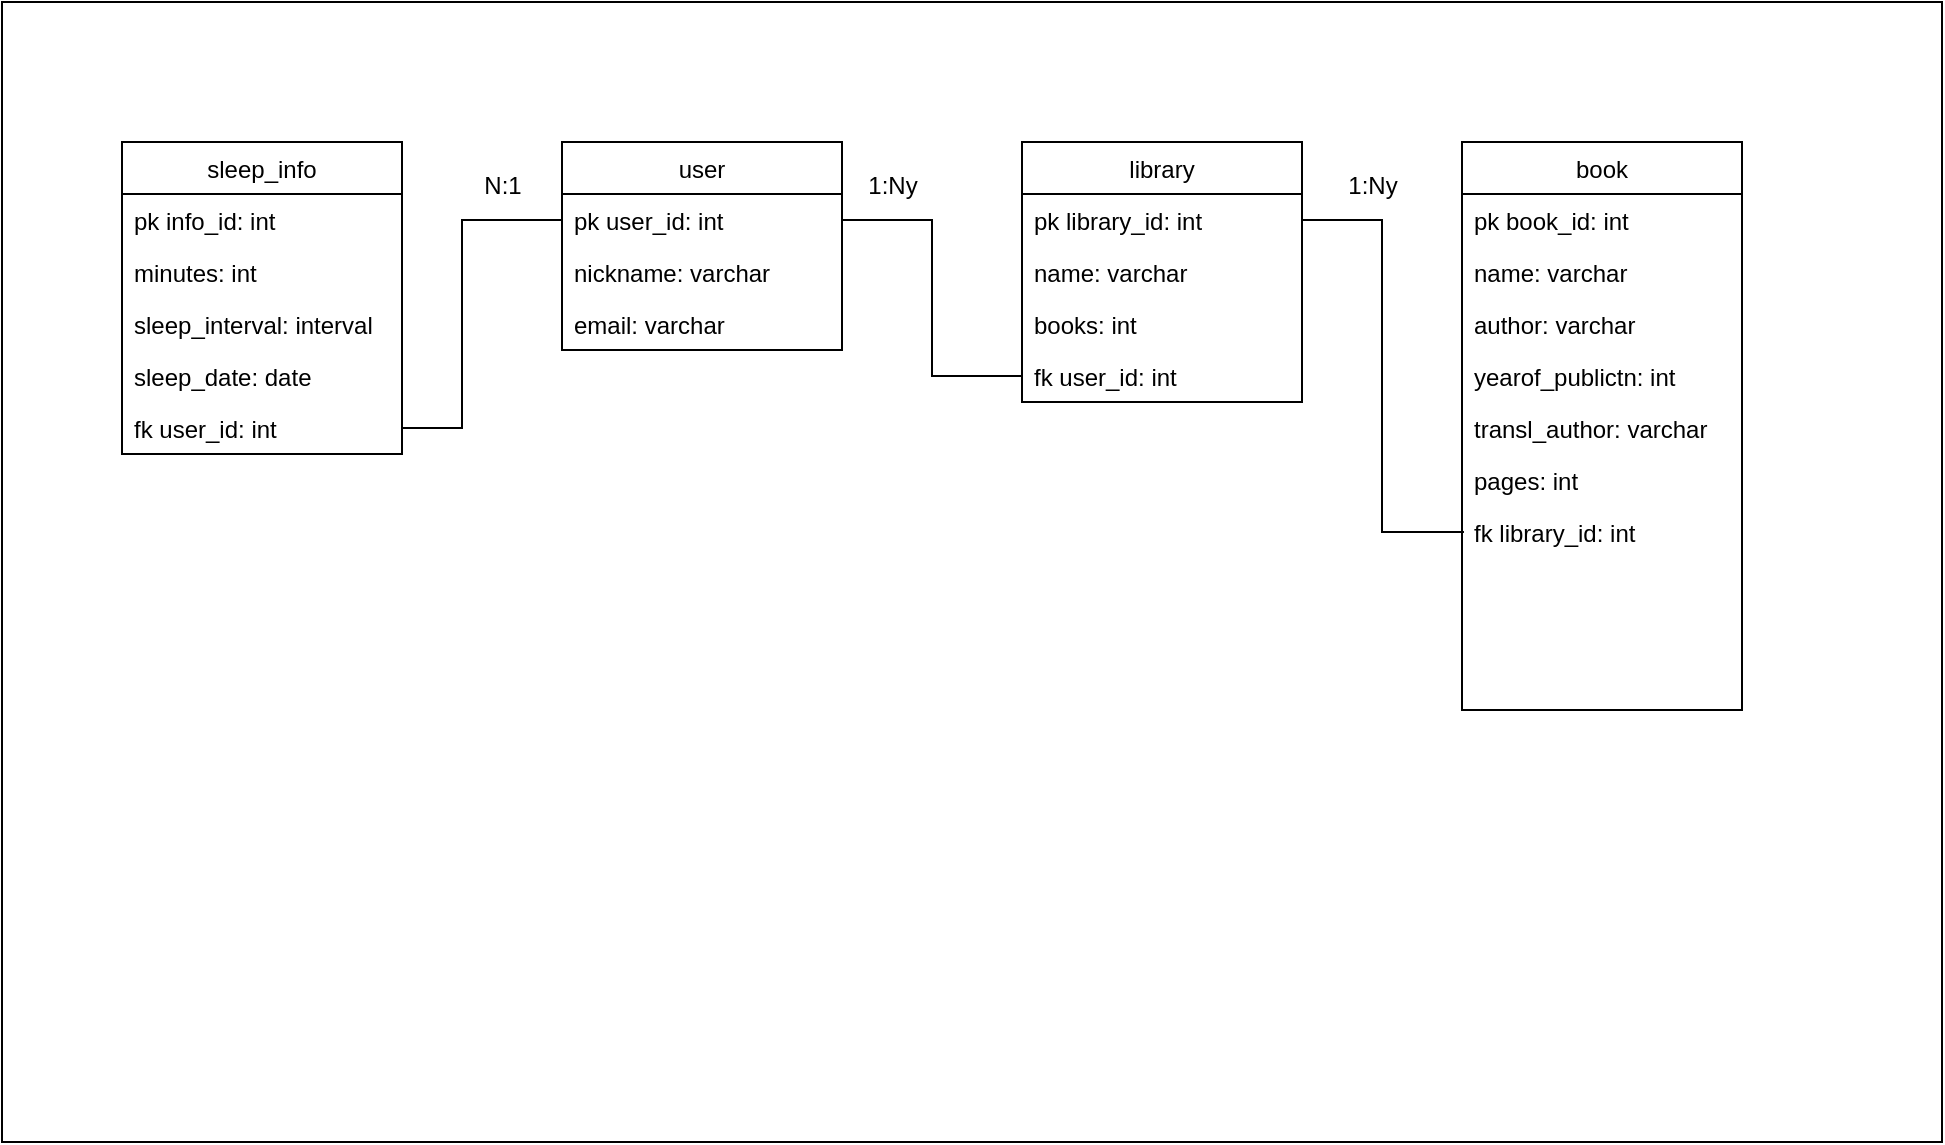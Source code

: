 <mxfile version="20.4.0" type="device"><diagram id="3vO7CDcDkMEAuBwnIB_W" name="Страница 1"><mxGraphModel dx="1422" dy="772" grid="1" gridSize="10" guides="1" tooltips="1" connect="1" arrows="1" fold="1" page="1" pageScale="1" pageWidth="827" pageHeight="1169" math="0" shadow="0"><root><mxCell id="0"/><mxCell id="1" parent="0"/><mxCell id="l0xAmUbXpOb6yo7j5WSZ-11" value="" style="rounded=0;whiteSpace=wrap;html=1;" vertex="1" parent="1"><mxGeometry x="160" y="490" width="970" height="570" as="geometry"/></mxCell><mxCell id="qIP1wpeAGKhae3zeH3k2-13" value="sleep_info" style="swimlane;fontStyle=0;childLayout=stackLayout;horizontal=1;startSize=26;fillColor=none;horizontalStack=0;resizeParent=1;resizeParentMax=0;resizeLast=0;collapsible=1;marginBottom=0;" parent="1" vertex="1"><mxGeometry x="220" y="560" width="140" height="156" as="geometry"><mxRectangle x="200" y="220" width="100" height="30" as="alternateBounds"/></mxGeometry></mxCell><mxCell id="qIP1wpeAGKhae3zeH3k2-14" value="pk info_id: int" style="text;strokeColor=none;fillColor=none;align=left;verticalAlign=top;spacingLeft=4;spacingRight=4;overflow=hidden;rotatable=0;points=[[0,0.5],[1,0.5]];portConstraint=eastwest;" parent="qIP1wpeAGKhae3zeH3k2-13" vertex="1"><mxGeometry y="26" width="140" height="26" as="geometry"/></mxCell><mxCell id="qIP1wpeAGKhae3zeH3k2-15" value="minutes: int" style="text;strokeColor=none;fillColor=none;align=left;verticalAlign=top;spacingLeft=4;spacingRight=4;overflow=hidden;rotatable=0;points=[[0,0.5],[1,0.5]];portConstraint=eastwest;" parent="qIP1wpeAGKhae3zeH3k2-13" vertex="1"><mxGeometry y="52" width="140" height="26" as="geometry"/></mxCell><mxCell id="qIP1wpeAGKhae3zeH3k2-35" value="sleep_interval: interval" style="text;strokeColor=none;fillColor=none;align=left;verticalAlign=top;spacingLeft=4;spacingRight=4;overflow=hidden;rotatable=0;points=[[0,0.5],[1,0.5]];portConstraint=eastwest;" parent="qIP1wpeAGKhae3zeH3k2-13" vertex="1"><mxGeometry y="78" width="140" height="26" as="geometry"/></mxCell><mxCell id="qIP1wpeAGKhae3zeH3k2-16" value="sleep_date: date" style="text;strokeColor=none;fillColor=none;align=left;verticalAlign=top;spacingLeft=4;spacingRight=4;overflow=hidden;rotatable=0;points=[[0,0.5],[1,0.5]];portConstraint=eastwest;" parent="qIP1wpeAGKhae3zeH3k2-13" vertex="1"><mxGeometry y="104" width="140" height="26" as="geometry"/></mxCell><mxCell id="l0xAmUbXpOb6yo7j5WSZ-1" value="fk user_id: int" style="text;strokeColor=none;fillColor=none;align=left;verticalAlign=top;spacingLeft=4;spacingRight=4;overflow=hidden;rotatable=0;points=[[0,0.5],[1,0.5]];portConstraint=eastwest;" vertex="1" parent="qIP1wpeAGKhae3zeH3k2-13"><mxGeometry y="130" width="140" height="26" as="geometry"/></mxCell><mxCell id="qIP1wpeAGKhae3zeH3k2-17" value="user" style="swimlane;fontStyle=0;childLayout=stackLayout;horizontal=1;startSize=26;fillColor=none;horizontalStack=0;resizeParent=1;resizeParentMax=0;resizeLast=0;collapsible=1;marginBottom=0;" parent="1" vertex="1"><mxGeometry x="440" y="560" width="140" height="104" as="geometry"><mxRectangle x="200" y="220" width="100" height="30" as="alternateBounds"/></mxGeometry></mxCell><mxCell id="qIP1wpeAGKhae3zeH3k2-18" value="pk user_id: int" style="text;strokeColor=none;fillColor=none;align=left;verticalAlign=top;spacingLeft=4;spacingRight=4;overflow=hidden;rotatable=0;points=[[0,0.5],[1,0.5]];portConstraint=eastwest;" parent="qIP1wpeAGKhae3zeH3k2-17" vertex="1"><mxGeometry y="26" width="140" height="26" as="geometry"/></mxCell><mxCell id="qIP1wpeAGKhae3zeH3k2-19" value="nickname: varchar" style="text;strokeColor=none;fillColor=none;align=left;verticalAlign=top;spacingLeft=4;spacingRight=4;overflow=hidden;rotatable=0;points=[[0,0.5],[1,0.5]];portConstraint=eastwest;" parent="qIP1wpeAGKhae3zeH3k2-17" vertex="1"><mxGeometry y="52" width="140" height="26" as="geometry"/></mxCell><mxCell id="qIP1wpeAGKhae3zeH3k2-20" value="email: varchar" style="text;strokeColor=none;fillColor=none;align=left;verticalAlign=top;spacingLeft=4;spacingRight=4;overflow=hidden;rotatable=0;points=[[0,0.5],[1,0.5]];portConstraint=eastwest;" parent="qIP1wpeAGKhae3zeH3k2-17" vertex="1"><mxGeometry y="78" width="140" height="26" as="geometry"/></mxCell><mxCell id="qIP1wpeAGKhae3zeH3k2-21" value="library" style="swimlane;fontStyle=0;childLayout=stackLayout;horizontal=1;startSize=26;fillColor=none;horizontalStack=0;resizeParent=1;resizeParentMax=0;resizeLast=0;collapsible=1;marginBottom=0;" parent="1" vertex="1"><mxGeometry x="670" y="560" width="140" height="130" as="geometry"><mxRectangle x="200" y="220" width="100" height="30" as="alternateBounds"/></mxGeometry></mxCell><mxCell id="qIP1wpeAGKhae3zeH3k2-22" value="pk library_id: int" style="text;strokeColor=none;fillColor=none;align=left;verticalAlign=top;spacingLeft=4;spacingRight=4;overflow=hidden;rotatable=0;points=[[0,0.5],[1,0.5]];portConstraint=eastwest;" parent="qIP1wpeAGKhae3zeH3k2-21" vertex="1"><mxGeometry y="26" width="140" height="26" as="geometry"/></mxCell><mxCell id="qIP1wpeAGKhae3zeH3k2-23" value="name: varchar" style="text;strokeColor=none;fillColor=none;align=left;verticalAlign=top;spacingLeft=4;spacingRight=4;overflow=hidden;rotatable=0;points=[[0,0.5],[1,0.5]];portConstraint=eastwest;" parent="qIP1wpeAGKhae3zeH3k2-21" vertex="1"><mxGeometry y="52" width="140" height="26" as="geometry"/></mxCell><mxCell id="qIP1wpeAGKhae3zeH3k2-34" value="books: int" style="text;strokeColor=none;fillColor=none;align=left;verticalAlign=top;spacingLeft=4;spacingRight=4;overflow=hidden;rotatable=0;points=[[0,0.5],[1,0.5]];portConstraint=eastwest;" parent="qIP1wpeAGKhae3zeH3k2-21" vertex="1"><mxGeometry y="78" width="140" height="26" as="geometry"/></mxCell><mxCell id="l0xAmUbXpOb6yo7j5WSZ-3" value="fk user_id: int" style="text;strokeColor=none;fillColor=none;align=left;verticalAlign=top;spacingLeft=4;spacingRight=4;overflow=hidden;rotatable=0;points=[[0,0.5],[1,0.5]];portConstraint=eastwest;" vertex="1" parent="qIP1wpeAGKhae3zeH3k2-21"><mxGeometry y="104" width="140" height="26" as="geometry"/></mxCell><mxCell id="qIP1wpeAGKhae3zeH3k2-25" value="book" style="swimlane;fontStyle=0;childLayout=stackLayout;horizontal=1;startSize=26;fillColor=none;horizontalStack=0;resizeParent=1;resizeParentMax=0;resizeLast=0;collapsible=1;marginBottom=0;" parent="1" vertex="1"><mxGeometry x="890" y="560" width="140" height="284" as="geometry"><mxRectangle x="200" y="220" width="100" height="30" as="alternateBounds"/></mxGeometry></mxCell><mxCell id="qIP1wpeAGKhae3zeH3k2-26" value="pk book_id: int" style="text;strokeColor=none;fillColor=none;align=left;verticalAlign=top;spacingLeft=4;spacingRight=4;overflow=hidden;rotatable=0;points=[[0,0.5],[1,0.5]];portConstraint=eastwest;" parent="qIP1wpeAGKhae3zeH3k2-25" vertex="1"><mxGeometry y="26" width="140" height="26" as="geometry"/></mxCell><mxCell id="qIP1wpeAGKhae3zeH3k2-27" value="name: varchar" style="text;strokeColor=none;fillColor=none;align=left;verticalAlign=top;spacingLeft=4;spacingRight=4;overflow=hidden;rotatable=0;points=[[0,0.5],[1,0.5]];portConstraint=eastwest;" parent="qIP1wpeAGKhae3zeH3k2-25" vertex="1"><mxGeometry y="52" width="140" height="26" as="geometry"/></mxCell><mxCell id="qIP1wpeAGKhae3zeH3k2-30" value="author: varchar" style="text;strokeColor=none;fillColor=none;align=left;verticalAlign=top;spacingLeft=4;spacingRight=4;overflow=hidden;rotatable=0;points=[[0,0.5],[1,0.5]];portConstraint=eastwest;" parent="qIP1wpeAGKhae3zeH3k2-25" vertex="1"><mxGeometry y="78" width="140" height="26" as="geometry"/></mxCell><mxCell id="qIP1wpeAGKhae3zeH3k2-31" value="yearof_publictn: int" style="text;strokeColor=none;fillColor=none;align=left;verticalAlign=top;spacingLeft=4;spacingRight=4;overflow=hidden;rotatable=0;points=[[0,0.5],[1,0.5]];portConstraint=eastwest;" parent="qIP1wpeAGKhae3zeH3k2-25" vertex="1"><mxGeometry y="104" width="140" height="26" as="geometry"/></mxCell><mxCell id="qIP1wpeAGKhae3zeH3k2-32" value="transl_author: varchar" style="text;strokeColor=none;fillColor=none;align=left;verticalAlign=top;spacingLeft=4;spacingRight=4;overflow=hidden;rotatable=0;points=[[0,0.5],[1,0.5]];portConstraint=eastwest;" parent="qIP1wpeAGKhae3zeH3k2-25" vertex="1"><mxGeometry y="130" width="140" height="26" as="geometry"/></mxCell><mxCell id="l0xAmUbXpOb6yo7j5WSZ-2" value="pages: int" style="text;strokeColor=none;fillColor=none;align=left;verticalAlign=top;spacingLeft=4;spacingRight=4;overflow=hidden;rotatable=0;points=[[0,0.5],[1,0.5]];portConstraint=eastwest;" vertex="1" parent="qIP1wpeAGKhae3zeH3k2-25"><mxGeometry y="156" width="140" height="26" as="geometry"/></mxCell><mxCell id="qIP1wpeAGKhae3zeH3k2-28" value="fk library_id: int" style="text;strokeColor=none;fillColor=none;align=left;verticalAlign=top;spacingLeft=4;spacingRight=4;overflow=hidden;rotatable=0;points=[[0,0.5],[1,0.5]];portConstraint=eastwest;" parent="qIP1wpeAGKhae3zeH3k2-25" vertex="1"><mxGeometry y="182" width="140" height="102" as="geometry"/></mxCell><mxCell id="l0xAmUbXpOb6yo7j5WSZ-4" value="" style="endArrow=none;html=1;rounded=0;exitX=1;exitY=0.5;exitDx=0;exitDy=0;entryX=0;entryY=0.5;entryDx=0;entryDy=0;edgeStyle=orthogonalEdgeStyle;" edge="1" parent="1" source="qIP1wpeAGKhae3zeH3k2-18" target="l0xAmUbXpOb6yo7j5WSZ-3"><mxGeometry width="50" height="50" relative="1" as="geometry"><mxPoint x="440" y="840" as="sourcePoint"/><mxPoint x="490" y="790" as="targetPoint"/></mxGeometry></mxCell><mxCell id="l0xAmUbXpOb6yo7j5WSZ-5" value="1:Ny" style="text;html=1;align=center;verticalAlign=middle;resizable=0;points=[];autosize=1;strokeColor=none;fillColor=none;" vertex="1" parent="1"><mxGeometry x="580" y="567" width="50" height="30" as="geometry"/></mxCell><mxCell id="l0xAmUbXpOb6yo7j5WSZ-6" value="" style="endArrow=none;html=1;rounded=0;exitX=1;exitY=0.5;exitDx=0;exitDy=0;entryX=0.007;entryY=0.127;entryDx=0;entryDy=0;entryPerimeter=0;edgeStyle=orthogonalEdgeStyle;" edge="1" parent="1" source="qIP1wpeAGKhae3zeH3k2-22" target="qIP1wpeAGKhae3zeH3k2-28"><mxGeometry width="50" height="50" relative="1" as="geometry"><mxPoint x="590" y="609" as="sourcePoint"/><mxPoint x="680" y="687" as="targetPoint"/></mxGeometry></mxCell><mxCell id="l0xAmUbXpOb6yo7j5WSZ-7" value="1:Ny" style="text;html=1;align=center;verticalAlign=middle;resizable=0;points=[];autosize=1;strokeColor=none;fillColor=none;" vertex="1" parent="1"><mxGeometry x="820" y="567" width="50" height="30" as="geometry"/></mxCell><mxCell id="l0xAmUbXpOb6yo7j5WSZ-8" value="" style="endArrow=none;html=1;rounded=0;exitX=0;exitY=0.5;exitDx=0;exitDy=0;entryX=1;entryY=0.5;entryDx=0;entryDy=0;edgeStyle=orthogonalEdgeStyle;" edge="1" parent="1" source="qIP1wpeAGKhae3zeH3k2-18" target="l0xAmUbXpOb6yo7j5WSZ-1"><mxGeometry width="50" height="50" relative="1" as="geometry"><mxPoint x="590" y="609" as="sourcePoint"/><mxPoint x="680" y="687" as="targetPoint"/><Array as="points"><mxPoint x="390" y="599"/><mxPoint x="390" y="703"/></Array></mxGeometry></mxCell><mxCell id="l0xAmUbXpOb6yo7j5WSZ-9" value="N:1" style="text;html=1;align=center;verticalAlign=middle;resizable=0;points=[];autosize=1;strokeColor=none;fillColor=none;" vertex="1" parent="1"><mxGeometry x="390" y="567" width="40" height="30" as="geometry"/></mxCell></root></mxGraphModel></diagram></mxfile>